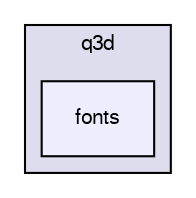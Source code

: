 digraph "sw/simulator/scilab/q3d/fonts" {
  compound=true
  node [ fontsize="10", fontname="FreeSans"];
  edge [ labelfontsize="10", labelfontname="FreeSans"];
  subgraph clusterdir_5c180ce0f63270865bf5463fb590a726 {
    graph [ bgcolor="#ddddee", pencolor="black", label="q3d" fontname="FreeSans", fontsize="10", URL="dir_5c180ce0f63270865bf5463fb590a726.html"]
  dir_768e1f0b56db9f8736f122254dbbe5ce [shape=box, label="fonts", style="filled", fillcolor="#eeeeff", pencolor="black", URL="dir_768e1f0b56db9f8736f122254dbbe5ce.html"];
  }
}
